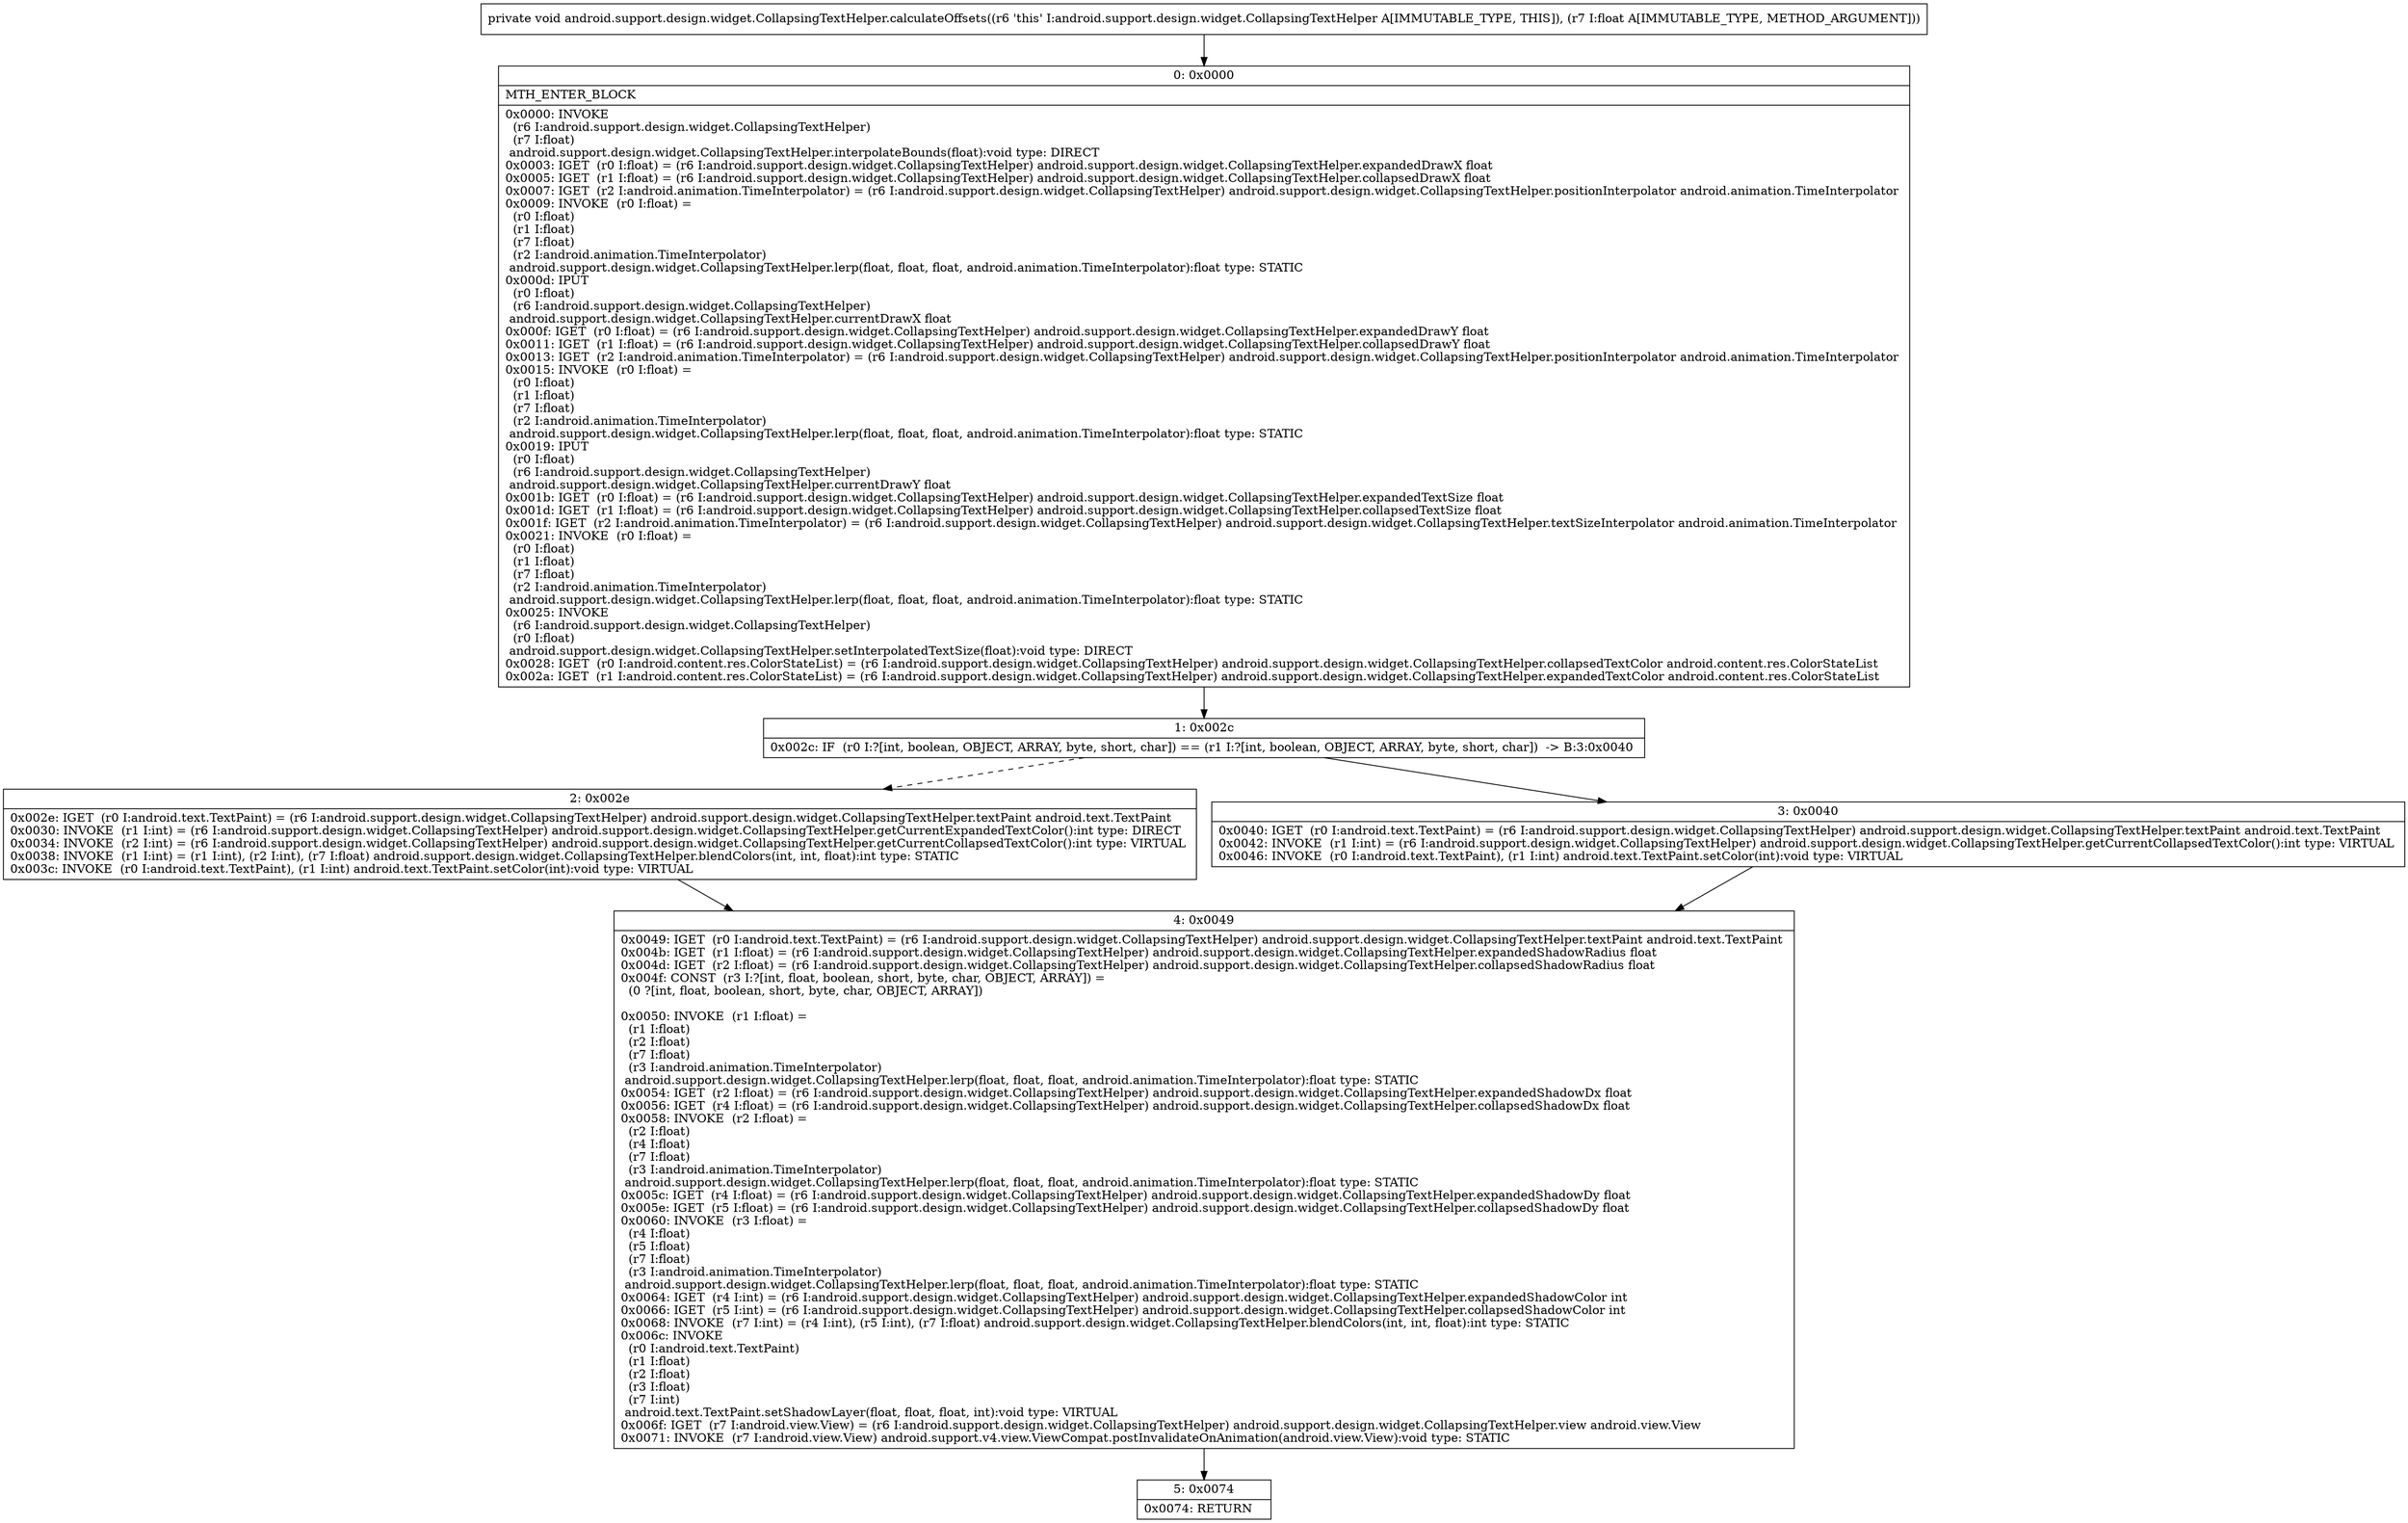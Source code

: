 digraph "CFG forandroid.support.design.widget.CollapsingTextHelper.calculateOffsets(F)V" {
Node_0 [shape=record,label="{0\:\ 0x0000|MTH_ENTER_BLOCK\l|0x0000: INVOKE  \l  (r6 I:android.support.design.widget.CollapsingTextHelper)\l  (r7 I:float)\l android.support.design.widget.CollapsingTextHelper.interpolateBounds(float):void type: DIRECT \l0x0003: IGET  (r0 I:float) = (r6 I:android.support.design.widget.CollapsingTextHelper) android.support.design.widget.CollapsingTextHelper.expandedDrawX float \l0x0005: IGET  (r1 I:float) = (r6 I:android.support.design.widget.CollapsingTextHelper) android.support.design.widget.CollapsingTextHelper.collapsedDrawX float \l0x0007: IGET  (r2 I:android.animation.TimeInterpolator) = (r6 I:android.support.design.widget.CollapsingTextHelper) android.support.design.widget.CollapsingTextHelper.positionInterpolator android.animation.TimeInterpolator \l0x0009: INVOKE  (r0 I:float) = \l  (r0 I:float)\l  (r1 I:float)\l  (r7 I:float)\l  (r2 I:android.animation.TimeInterpolator)\l android.support.design.widget.CollapsingTextHelper.lerp(float, float, float, android.animation.TimeInterpolator):float type: STATIC \l0x000d: IPUT  \l  (r0 I:float)\l  (r6 I:android.support.design.widget.CollapsingTextHelper)\l android.support.design.widget.CollapsingTextHelper.currentDrawX float \l0x000f: IGET  (r0 I:float) = (r6 I:android.support.design.widget.CollapsingTextHelper) android.support.design.widget.CollapsingTextHelper.expandedDrawY float \l0x0011: IGET  (r1 I:float) = (r6 I:android.support.design.widget.CollapsingTextHelper) android.support.design.widget.CollapsingTextHelper.collapsedDrawY float \l0x0013: IGET  (r2 I:android.animation.TimeInterpolator) = (r6 I:android.support.design.widget.CollapsingTextHelper) android.support.design.widget.CollapsingTextHelper.positionInterpolator android.animation.TimeInterpolator \l0x0015: INVOKE  (r0 I:float) = \l  (r0 I:float)\l  (r1 I:float)\l  (r7 I:float)\l  (r2 I:android.animation.TimeInterpolator)\l android.support.design.widget.CollapsingTextHelper.lerp(float, float, float, android.animation.TimeInterpolator):float type: STATIC \l0x0019: IPUT  \l  (r0 I:float)\l  (r6 I:android.support.design.widget.CollapsingTextHelper)\l android.support.design.widget.CollapsingTextHelper.currentDrawY float \l0x001b: IGET  (r0 I:float) = (r6 I:android.support.design.widget.CollapsingTextHelper) android.support.design.widget.CollapsingTextHelper.expandedTextSize float \l0x001d: IGET  (r1 I:float) = (r6 I:android.support.design.widget.CollapsingTextHelper) android.support.design.widget.CollapsingTextHelper.collapsedTextSize float \l0x001f: IGET  (r2 I:android.animation.TimeInterpolator) = (r6 I:android.support.design.widget.CollapsingTextHelper) android.support.design.widget.CollapsingTextHelper.textSizeInterpolator android.animation.TimeInterpolator \l0x0021: INVOKE  (r0 I:float) = \l  (r0 I:float)\l  (r1 I:float)\l  (r7 I:float)\l  (r2 I:android.animation.TimeInterpolator)\l android.support.design.widget.CollapsingTextHelper.lerp(float, float, float, android.animation.TimeInterpolator):float type: STATIC \l0x0025: INVOKE  \l  (r6 I:android.support.design.widget.CollapsingTextHelper)\l  (r0 I:float)\l android.support.design.widget.CollapsingTextHelper.setInterpolatedTextSize(float):void type: DIRECT \l0x0028: IGET  (r0 I:android.content.res.ColorStateList) = (r6 I:android.support.design.widget.CollapsingTextHelper) android.support.design.widget.CollapsingTextHelper.collapsedTextColor android.content.res.ColorStateList \l0x002a: IGET  (r1 I:android.content.res.ColorStateList) = (r6 I:android.support.design.widget.CollapsingTextHelper) android.support.design.widget.CollapsingTextHelper.expandedTextColor android.content.res.ColorStateList \l}"];
Node_1 [shape=record,label="{1\:\ 0x002c|0x002c: IF  (r0 I:?[int, boolean, OBJECT, ARRAY, byte, short, char]) == (r1 I:?[int, boolean, OBJECT, ARRAY, byte, short, char])  \-\> B:3:0x0040 \l}"];
Node_2 [shape=record,label="{2\:\ 0x002e|0x002e: IGET  (r0 I:android.text.TextPaint) = (r6 I:android.support.design.widget.CollapsingTextHelper) android.support.design.widget.CollapsingTextHelper.textPaint android.text.TextPaint \l0x0030: INVOKE  (r1 I:int) = (r6 I:android.support.design.widget.CollapsingTextHelper) android.support.design.widget.CollapsingTextHelper.getCurrentExpandedTextColor():int type: DIRECT \l0x0034: INVOKE  (r2 I:int) = (r6 I:android.support.design.widget.CollapsingTextHelper) android.support.design.widget.CollapsingTextHelper.getCurrentCollapsedTextColor():int type: VIRTUAL \l0x0038: INVOKE  (r1 I:int) = (r1 I:int), (r2 I:int), (r7 I:float) android.support.design.widget.CollapsingTextHelper.blendColors(int, int, float):int type: STATIC \l0x003c: INVOKE  (r0 I:android.text.TextPaint), (r1 I:int) android.text.TextPaint.setColor(int):void type: VIRTUAL \l}"];
Node_3 [shape=record,label="{3\:\ 0x0040|0x0040: IGET  (r0 I:android.text.TextPaint) = (r6 I:android.support.design.widget.CollapsingTextHelper) android.support.design.widget.CollapsingTextHelper.textPaint android.text.TextPaint \l0x0042: INVOKE  (r1 I:int) = (r6 I:android.support.design.widget.CollapsingTextHelper) android.support.design.widget.CollapsingTextHelper.getCurrentCollapsedTextColor():int type: VIRTUAL \l0x0046: INVOKE  (r0 I:android.text.TextPaint), (r1 I:int) android.text.TextPaint.setColor(int):void type: VIRTUAL \l}"];
Node_4 [shape=record,label="{4\:\ 0x0049|0x0049: IGET  (r0 I:android.text.TextPaint) = (r6 I:android.support.design.widget.CollapsingTextHelper) android.support.design.widget.CollapsingTextHelper.textPaint android.text.TextPaint \l0x004b: IGET  (r1 I:float) = (r6 I:android.support.design.widget.CollapsingTextHelper) android.support.design.widget.CollapsingTextHelper.expandedShadowRadius float \l0x004d: IGET  (r2 I:float) = (r6 I:android.support.design.widget.CollapsingTextHelper) android.support.design.widget.CollapsingTextHelper.collapsedShadowRadius float \l0x004f: CONST  (r3 I:?[int, float, boolean, short, byte, char, OBJECT, ARRAY]) = \l  (0 ?[int, float, boolean, short, byte, char, OBJECT, ARRAY])\l \l0x0050: INVOKE  (r1 I:float) = \l  (r1 I:float)\l  (r2 I:float)\l  (r7 I:float)\l  (r3 I:android.animation.TimeInterpolator)\l android.support.design.widget.CollapsingTextHelper.lerp(float, float, float, android.animation.TimeInterpolator):float type: STATIC \l0x0054: IGET  (r2 I:float) = (r6 I:android.support.design.widget.CollapsingTextHelper) android.support.design.widget.CollapsingTextHelper.expandedShadowDx float \l0x0056: IGET  (r4 I:float) = (r6 I:android.support.design.widget.CollapsingTextHelper) android.support.design.widget.CollapsingTextHelper.collapsedShadowDx float \l0x0058: INVOKE  (r2 I:float) = \l  (r2 I:float)\l  (r4 I:float)\l  (r7 I:float)\l  (r3 I:android.animation.TimeInterpolator)\l android.support.design.widget.CollapsingTextHelper.lerp(float, float, float, android.animation.TimeInterpolator):float type: STATIC \l0x005c: IGET  (r4 I:float) = (r6 I:android.support.design.widget.CollapsingTextHelper) android.support.design.widget.CollapsingTextHelper.expandedShadowDy float \l0x005e: IGET  (r5 I:float) = (r6 I:android.support.design.widget.CollapsingTextHelper) android.support.design.widget.CollapsingTextHelper.collapsedShadowDy float \l0x0060: INVOKE  (r3 I:float) = \l  (r4 I:float)\l  (r5 I:float)\l  (r7 I:float)\l  (r3 I:android.animation.TimeInterpolator)\l android.support.design.widget.CollapsingTextHelper.lerp(float, float, float, android.animation.TimeInterpolator):float type: STATIC \l0x0064: IGET  (r4 I:int) = (r6 I:android.support.design.widget.CollapsingTextHelper) android.support.design.widget.CollapsingTextHelper.expandedShadowColor int \l0x0066: IGET  (r5 I:int) = (r6 I:android.support.design.widget.CollapsingTextHelper) android.support.design.widget.CollapsingTextHelper.collapsedShadowColor int \l0x0068: INVOKE  (r7 I:int) = (r4 I:int), (r5 I:int), (r7 I:float) android.support.design.widget.CollapsingTextHelper.blendColors(int, int, float):int type: STATIC \l0x006c: INVOKE  \l  (r0 I:android.text.TextPaint)\l  (r1 I:float)\l  (r2 I:float)\l  (r3 I:float)\l  (r7 I:int)\l android.text.TextPaint.setShadowLayer(float, float, float, int):void type: VIRTUAL \l0x006f: IGET  (r7 I:android.view.View) = (r6 I:android.support.design.widget.CollapsingTextHelper) android.support.design.widget.CollapsingTextHelper.view android.view.View \l0x0071: INVOKE  (r7 I:android.view.View) android.support.v4.view.ViewCompat.postInvalidateOnAnimation(android.view.View):void type: STATIC \l}"];
Node_5 [shape=record,label="{5\:\ 0x0074|0x0074: RETURN   \l}"];
MethodNode[shape=record,label="{private void android.support.design.widget.CollapsingTextHelper.calculateOffsets((r6 'this' I:android.support.design.widget.CollapsingTextHelper A[IMMUTABLE_TYPE, THIS]), (r7 I:float A[IMMUTABLE_TYPE, METHOD_ARGUMENT])) }"];
MethodNode -> Node_0;
Node_0 -> Node_1;
Node_1 -> Node_2[style=dashed];
Node_1 -> Node_3;
Node_2 -> Node_4;
Node_3 -> Node_4;
Node_4 -> Node_5;
}


